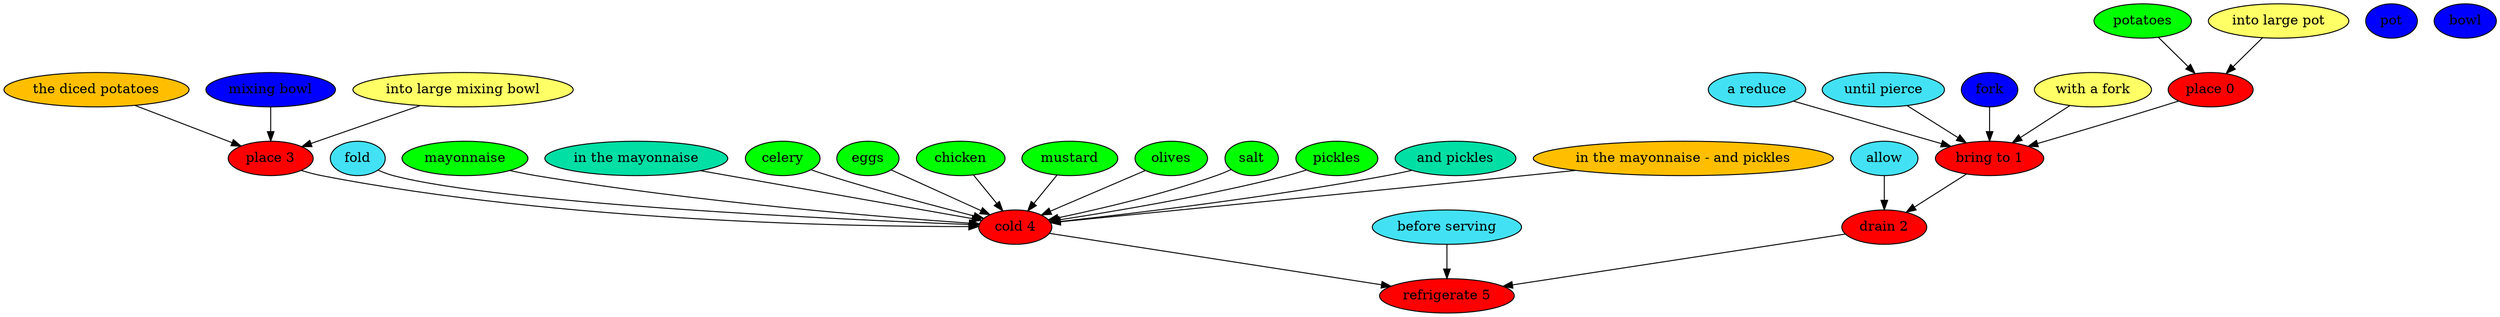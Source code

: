 digraph G {
"place 0" [style=filled, fillcolor=red];
potatoes [style=filled, fillcolor=green];
potatoes -> "place 0";
pot [style=filled, fillcolor="#0000ff"];
"into large pot" [style=filled, fillcolor="#ffff66"];
"into large pot" -> "place 0";
"bring to 1" [style=filled, fillcolor=red];
"a reduce" [style=filled, fillcolor="#42e2f4"];
"a reduce" -> "bring to 1";
"until pierce" [style=filled, fillcolor="#42e2f4"];
"until pierce" -> "bring to 1";
fork [style=filled, fillcolor="#0000ff"];
fork -> "bring to 1";
"with a fork" [style=filled, fillcolor="#ffff66"];
"with a fork" -> "bring to 1";
"drain 2" [style=filled, fillcolor=red];
allow [style=filled, fillcolor="#42e2f4"];
allow -> "drain 2";
"place 3" [style=filled, fillcolor=red];
potatoes [style=filled, fillcolor=green];
"the diced potatoes" [style=filled, fillcolor="#01DFA5"];
"the diced potatoes" -> "place 3";
"mixing bowl" [style=filled, fillcolor="#0000ff"];
"mixing bowl" -> "place 3";
"into large mixing bowl" [style=filled, fillcolor="#ffff66"];
"into large mixing bowl" -> "place 3";
bowl [style=filled, fillcolor="#0000ff"];
"the diced potatoes" [style=filled, fillcolor="#FFBF00"];
"cold 4" [style=filled, fillcolor=red];
fold [style=filled, fillcolor="#42e2f4"];
fold -> "cold 4";
mayonnaise [style=filled, fillcolor=green];
mayonnaise -> "cold 4";
"in the mayonnaise" [style=filled, fillcolor="#01DFA5"];
"in the mayonnaise" -> "cold 4";
celery [style=filled, fillcolor=green];
celery -> "cold 4";
eggs [style=filled, fillcolor=green];
eggs -> "cold 4";
chicken [style=filled, fillcolor=green];
chicken -> "cold 4";
mustard [style=filled, fillcolor=green];
mustard -> "cold 4";
olives [style=filled, fillcolor=green];
olives -> "cold 4";
salt [style=filled, fillcolor=green];
salt -> "cold 4";
pickles [style=filled, fillcolor=green];
pickles -> "cold 4";
"and pickles" [style=filled, fillcolor="#01DFA5"];
"and pickles" -> "cold 4";
"in the mayonnaise - and pickles" [style=filled, fillcolor="#FFBF00"];
"in the mayonnaise - and pickles" -> "cold 4";
"refrigerate 5" [style=filled, fillcolor=red];
"before serving" [style=filled, fillcolor="#42e2f4"];
"before serving" -> "refrigerate 5";
"place 0" -> "bring to 1";
"bring to 1" -> "drain 2";
"drain 2" -> "refrigerate 5";
"place 3" -> "cold 4";
"cold 4" -> "refrigerate 5";
}
